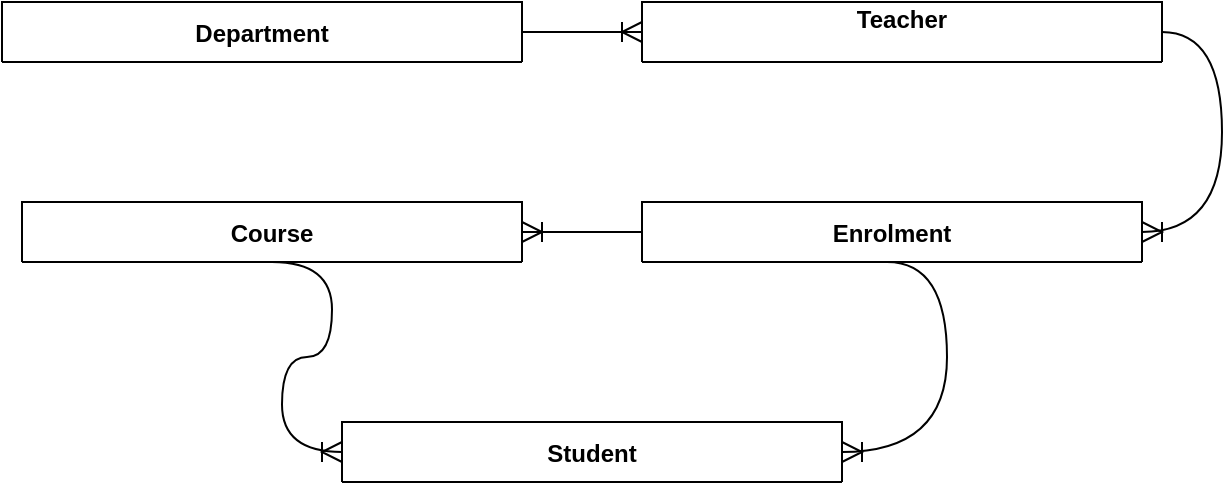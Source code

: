 <mxfile version="23.1.2" type="device">
  <diagram id="R2lEEEUBdFMjLlhIrx00" name="Page-1">
    <mxGraphModel dx="712" dy="828" grid="1" gridSize="10" guides="1" tooltips="1" connect="1" arrows="1" fold="1" page="1" pageScale="1" pageWidth="850" pageHeight="1100" math="0" shadow="0" extFonts="Permanent Marker^https://fonts.googleapis.com/css?family=Permanent+Marker">
      <root>
        <mxCell id="0" />
        <mxCell id="1" parent="0" />
        <mxCell id="C-vyLk0tnHw3VtMMgP7b-2" value="Teacher&#xa;" style="shape=table;startSize=30;container=1;collapsible=1;childLayout=tableLayout;fixedRows=1;rowLines=0;fontStyle=1;align=center;resizeLast=1;" parent="1" vertex="1">
          <mxGeometry x="430" y="210" width="260" height="30" as="geometry" />
        </mxCell>
        <mxCell id="C-vyLk0tnHw3VtMMgP7b-6" value="" style="shape=partialRectangle;collapsible=0;dropTarget=0;pointerEvents=0;fillColor=none;points=[[0,0.5],[1,0.5]];portConstraint=eastwest;top=0;left=0;right=0;bottom=0;" parent="C-vyLk0tnHw3VtMMgP7b-2" vertex="1" visible="0">
          <mxGeometry y="30" width="260" height="30" as="geometry" />
        </mxCell>
        <mxCell id="C-vyLk0tnHw3VtMMgP7b-7" value="" style="shape=partialRectangle;overflow=hidden;connectable=0;fillColor=none;top=0;left=0;bottom=0;right=0;" parent="C-vyLk0tnHw3VtMMgP7b-6" vertex="1">
          <mxGeometry width="30" height="30" as="geometry">
            <mxRectangle width="30" height="30" as="alternateBounds" />
          </mxGeometry>
        </mxCell>
        <mxCell id="C-vyLk0tnHw3VtMMgP7b-8" value="" style="shape=partialRectangle;overflow=hidden;connectable=0;fillColor=none;top=0;left=0;bottom=0;right=0;align=left;spacingLeft=6;" parent="C-vyLk0tnHw3VtMMgP7b-6" vertex="1">
          <mxGeometry x="30" width="230" height="30" as="geometry">
            <mxRectangle width="230" height="30" as="alternateBounds" />
          </mxGeometry>
        </mxCell>
        <mxCell id="C-vyLk0tnHw3VtMMgP7b-13" value="Enrolment" style="shape=table;startSize=30;container=1;collapsible=1;childLayout=tableLayout;fixedRows=1;rowLines=0;fontStyle=1;align=center;resizeLast=1;" parent="1" vertex="1">
          <mxGeometry x="430" y="310" width="250" height="30" as="geometry" />
        </mxCell>
        <mxCell id="C-vyLk0tnHw3VtMMgP7b-14" value="" style="shape=partialRectangle;collapsible=0;dropTarget=0;pointerEvents=0;fillColor=none;points=[[0,0.5],[1,0.5]];portConstraint=eastwest;top=0;left=0;right=0;bottom=1;" parent="C-vyLk0tnHw3VtMMgP7b-13" vertex="1" visible="0">
          <mxGeometry y="30" width="250" height="30" as="geometry" />
        </mxCell>
        <mxCell id="C-vyLk0tnHw3VtMMgP7b-15" value="" style="shape=partialRectangle;overflow=hidden;connectable=0;fillColor=none;top=0;left=0;bottom=0;right=0;fontStyle=1;" parent="C-vyLk0tnHw3VtMMgP7b-14" vertex="1">
          <mxGeometry width="30" height="30" as="geometry">
            <mxRectangle width="30" height="30" as="alternateBounds" />
          </mxGeometry>
        </mxCell>
        <mxCell id="C-vyLk0tnHw3VtMMgP7b-16" value="" style="shape=partialRectangle;overflow=hidden;connectable=0;fillColor=none;top=0;left=0;bottom=0;right=0;align=left;spacingLeft=6;fontStyle=5;" parent="C-vyLk0tnHw3VtMMgP7b-14" vertex="1">
          <mxGeometry x="30" width="220" height="30" as="geometry">
            <mxRectangle width="220" height="30" as="alternateBounds" />
          </mxGeometry>
        </mxCell>
        <mxCell id="C-vyLk0tnHw3VtMMgP7b-23" value="Department" style="shape=table;startSize=30;container=1;collapsible=1;childLayout=tableLayout;fixedRows=1;rowLines=0;fontStyle=1;align=center;resizeLast=1;" parent="1" vertex="1">
          <mxGeometry x="110" y="210" width="260" height="30" as="geometry" />
        </mxCell>
        <mxCell id="C-vyLk0tnHw3VtMMgP7b-24" value="" style="shape=partialRectangle;collapsible=0;dropTarget=0;pointerEvents=0;fillColor=none;points=[[0,0.5],[1,0.5]];portConstraint=eastwest;top=0;left=0;right=0;bottom=1;" parent="C-vyLk0tnHw3VtMMgP7b-23" vertex="1" visible="0">
          <mxGeometry y="30" width="250" height="30" as="geometry" />
        </mxCell>
        <mxCell id="C-vyLk0tnHw3VtMMgP7b-25" value="" style="shape=partialRectangle;overflow=hidden;connectable=0;fillColor=none;top=0;left=0;bottom=0;right=0;fontStyle=1;" parent="C-vyLk0tnHw3VtMMgP7b-24" vertex="1">
          <mxGeometry width="30" height="30" as="geometry">
            <mxRectangle width="30" height="30" as="alternateBounds" />
          </mxGeometry>
        </mxCell>
        <mxCell id="C-vyLk0tnHw3VtMMgP7b-26" value="" style="shape=partialRectangle;overflow=hidden;connectable=0;fillColor=none;top=0;left=0;bottom=0;right=0;align=left;spacingLeft=6;fontStyle=5;" parent="C-vyLk0tnHw3VtMMgP7b-24" vertex="1">
          <mxGeometry x="30" width="220" height="30" as="geometry">
            <mxRectangle width="220" height="30" as="alternateBounds" />
          </mxGeometry>
        </mxCell>
        <mxCell id="PbDP8gHypc3U-nY4VvkR-1" value="Student" style="shape=table;startSize=30;container=1;collapsible=1;childLayout=tableLayout;fixedRows=1;rowLines=0;fontStyle=1;align=center;resizeLast=1;" vertex="1" parent="1">
          <mxGeometry x="280" y="420" width="250" height="30" as="geometry" />
        </mxCell>
        <mxCell id="PbDP8gHypc3U-nY4VvkR-2" value="" style="shape=partialRectangle;collapsible=0;dropTarget=0;pointerEvents=0;fillColor=none;points=[[0,0.5],[1,0.5]];portConstraint=eastwest;top=0;left=0;right=0;bottom=1;" vertex="1" visible="0" parent="PbDP8gHypc3U-nY4VvkR-1">
          <mxGeometry y="30" width="250" height="30" as="geometry" />
        </mxCell>
        <mxCell id="PbDP8gHypc3U-nY4VvkR-3" value="" style="shape=partialRectangle;overflow=hidden;connectable=0;fillColor=none;top=0;left=0;bottom=0;right=0;fontStyle=1;" vertex="1" parent="PbDP8gHypc3U-nY4VvkR-2">
          <mxGeometry width="30" height="30" as="geometry">
            <mxRectangle width="30" height="30" as="alternateBounds" />
          </mxGeometry>
        </mxCell>
        <mxCell id="PbDP8gHypc3U-nY4VvkR-4" value="" style="shape=partialRectangle;overflow=hidden;connectable=0;fillColor=none;top=0;left=0;bottom=0;right=0;align=left;spacingLeft=6;fontStyle=5;" vertex="1" parent="PbDP8gHypc3U-nY4VvkR-2">
          <mxGeometry x="30" width="220" height="30" as="geometry">
            <mxRectangle width="220" height="30" as="alternateBounds" />
          </mxGeometry>
        </mxCell>
        <mxCell id="PbDP8gHypc3U-nY4VvkR-12" value="Course" style="shape=table;startSize=30;container=1;collapsible=1;childLayout=tableLayout;fixedRows=1;rowLines=0;fontStyle=1;align=center;resizeLast=1;" vertex="1" parent="1">
          <mxGeometry x="120" y="310" width="250" height="30" as="geometry" />
        </mxCell>
        <mxCell id="PbDP8gHypc3U-nY4VvkR-13" value="" style="shape=partialRectangle;collapsible=0;dropTarget=0;pointerEvents=0;fillColor=none;points=[[0,0.5],[1,0.5]];portConstraint=eastwest;top=0;left=0;right=0;bottom=1;" vertex="1" visible="0" parent="PbDP8gHypc3U-nY4VvkR-12">
          <mxGeometry y="30" width="250" height="30" as="geometry" />
        </mxCell>
        <mxCell id="PbDP8gHypc3U-nY4VvkR-14" value="" style="shape=partialRectangle;overflow=hidden;connectable=0;fillColor=none;top=0;left=0;bottom=0;right=0;fontStyle=1;" vertex="1" parent="PbDP8gHypc3U-nY4VvkR-13">
          <mxGeometry width="30" height="30" as="geometry">
            <mxRectangle width="30" height="30" as="alternateBounds" />
          </mxGeometry>
        </mxCell>
        <mxCell id="PbDP8gHypc3U-nY4VvkR-15" value="" style="shape=partialRectangle;overflow=hidden;connectable=0;fillColor=none;top=0;left=0;bottom=0;right=0;align=left;spacingLeft=6;fontStyle=5;" vertex="1" parent="PbDP8gHypc3U-nY4VvkR-13">
          <mxGeometry x="30" width="220" height="30" as="geometry">
            <mxRectangle width="220" height="30" as="alternateBounds" />
          </mxGeometry>
        </mxCell>
        <mxCell id="PbDP8gHypc3U-nY4VvkR-31" value="" style="edgeStyle=entityRelationEdgeStyle;fontSize=12;html=1;endArrow=ERoneToMany;rounded=0;curved=1;startSize=8;endSize=8;entryX=1;entryY=0.5;entryDx=0;entryDy=0;" edge="1" parent="1" source="C-vyLk0tnHw3VtMMgP7b-2" target="C-vyLk0tnHw3VtMMgP7b-13">
          <mxGeometry width="100" height="100" relative="1" as="geometry">
            <mxPoint x="552.5" y="240" as="sourcePoint" />
            <mxPoint x="557.5" y="310" as="targetPoint" />
            <Array as="points">
              <mxPoint x="632.5" y="280" />
              <mxPoint x="332.5" y="250" />
              <mxPoint x="402.5" y="250" />
              <mxPoint x="362.5" y="250" />
              <mxPoint x="472.5" y="320" />
              <mxPoint x="612.5" y="300" />
              <mxPoint x="662.5" y="230" />
            </Array>
          </mxGeometry>
        </mxCell>
        <mxCell id="PbDP8gHypc3U-nY4VvkR-32" value="" style="edgeStyle=entityRelationEdgeStyle;fontSize=12;html=1;endArrow=ERoneToMany;rounded=0;curved=1;startSize=8;endSize=8;exitX=0.5;exitY=1;exitDx=0;exitDy=0;entryX=1;entryY=0.5;entryDx=0;entryDy=0;" edge="1" parent="1" target="PbDP8gHypc3U-nY4VvkR-1">
          <mxGeometry width="100" height="100" relative="1" as="geometry">
            <mxPoint x="552.5" y="340" as="sourcePoint" />
            <mxPoint x="557.5" y="410" as="targetPoint" />
            <Array as="points">
              <mxPoint x="632.5" y="380" />
              <mxPoint x="332.5" y="350" />
              <mxPoint x="402.5" y="350" />
              <mxPoint x="362.5" y="350" />
              <mxPoint x="472.5" y="420" />
              <mxPoint x="612.5" y="400" />
              <mxPoint x="662.5" y="330" />
            </Array>
          </mxGeometry>
        </mxCell>
        <mxCell id="PbDP8gHypc3U-nY4VvkR-37" value="" style="edgeStyle=entityRelationEdgeStyle;fontSize=12;html=1;endArrow=ERoneToMany;rounded=0;curved=1;startSize=8;endSize=8;entryX=0;entryY=0.5;entryDx=0;entryDy=0;" edge="1" parent="1" source="C-vyLk0tnHw3VtMMgP7b-23" target="C-vyLk0tnHw3VtMMgP7b-2">
          <mxGeometry width="100" height="100" relative="1" as="geometry">
            <mxPoint x="370" y="230" as="sourcePoint" />
            <mxPoint x="370" y="297" as="targetPoint" />
          </mxGeometry>
        </mxCell>
        <mxCell id="PbDP8gHypc3U-nY4VvkR-38" value="" style="edgeStyle=entityRelationEdgeStyle;fontSize=12;html=1;endArrow=ERoneToMany;rounded=0;curved=1;startSize=8;endSize=8;entryX=1;entryY=0.5;entryDx=0;entryDy=0;exitX=0;exitY=0.5;exitDx=0;exitDy=0;" edge="1" parent="1" source="C-vyLk0tnHw3VtMMgP7b-13" target="PbDP8gHypc3U-nY4VvkR-12">
          <mxGeometry width="100" height="100" relative="1" as="geometry">
            <mxPoint x="382" y="360" as="sourcePoint" />
            <mxPoint x="390" y="427" as="targetPoint" />
          </mxGeometry>
        </mxCell>
        <mxCell id="PbDP8gHypc3U-nY4VvkR-40" value="" style="edgeStyle=entityRelationEdgeStyle;fontSize=12;html=1;endArrow=ERoneToMany;rounded=0;curved=1;startSize=8;endSize=8;exitX=0.5;exitY=1;exitDx=0;exitDy=0;entryX=0;entryY=0.5;entryDx=0;entryDy=0;" edge="1" parent="1" source="PbDP8gHypc3U-nY4VvkR-12" target="PbDP8gHypc3U-nY4VvkR-1">
          <mxGeometry width="100" height="100" relative="1" as="geometry">
            <mxPoint x="251.25" y="370" as="sourcePoint" />
            <mxPoint x="228.75" y="465" as="targetPoint" />
            <Array as="points">
              <mxPoint x="331.25" y="410" />
              <mxPoint x="31.25" y="380" />
              <mxPoint x="101.25" y="380" />
              <mxPoint x="61.25" y="380" />
              <mxPoint x="171.25" y="450" />
              <mxPoint x="311.25" y="430" />
              <mxPoint x="361.25" y="360" />
            </Array>
          </mxGeometry>
        </mxCell>
      </root>
    </mxGraphModel>
  </diagram>
</mxfile>

